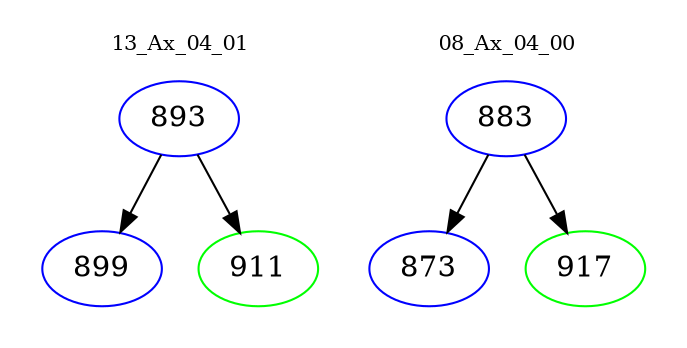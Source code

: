 digraph{
subgraph cluster_0 {
color = white
label = "13_Ax_04_01";
fontsize=10;
T0_893 [label="893", color="blue"]
T0_893 -> T0_899 [color="black"]
T0_899 [label="899", color="blue"]
T0_893 -> T0_911 [color="black"]
T0_911 [label="911", color="green"]
}
subgraph cluster_1 {
color = white
label = "08_Ax_04_00";
fontsize=10;
T1_883 [label="883", color="blue"]
T1_883 -> T1_873 [color="black"]
T1_873 [label="873", color="blue"]
T1_883 -> T1_917 [color="black"]
T1_917 [label="917", color="green"]
}
}
